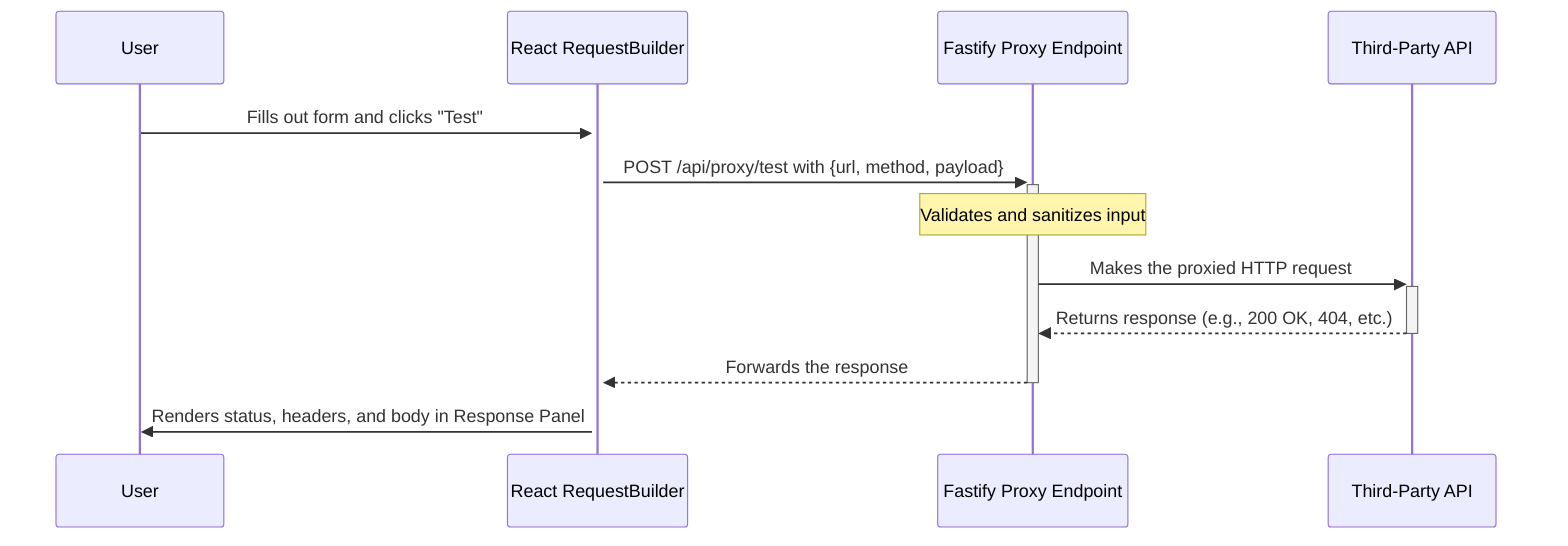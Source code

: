 sequenceDiagram
    participant User
    participant RequestBuilder as React RequestBuilder
    participant FastifyProxy as Fastify Proxy Endpoint
    participant ThirdPartyAPI as Third-Party API

    User->>+RequestBuilder: Fills out form and clicks "Test"
    RequestBuilder->>+FastifyProxy: POST /api/proxy/test with {url, method, payload}
    Note over FastifyProxy: Validates and sanitizes input
    FastifyProxy->>+ThirdPartyAPI: Makes the proxied HTTP request
    ThirdPartyAPI-->>-FastifyProxy: Returns response (e.g., 200 OK, 404, etc.)
    FastifyProxy-->>-RequestBuilder: Forwards the response
    RequestBuilder->>User: Renders status, headers, and body in Response Panel